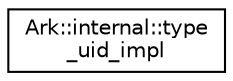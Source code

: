 digraph "Graphical Class Hierarchy"
{
 // INTERACTIVE_SVG=YES
 // LATEX_PDF_SIZE
  edge [fontname="Helvetica",fontsize="10",labelfontname="Helvetica",labelfontsize="10"];
  node [fontname="Helvetica",fontsize="10",shape=record];
  rankdir="LR";
  Node0 [label="Ark::internal::type\l_uid_impl",height=0.2,width=0.4,color="black", fillcolor="white", style="filled",URL="$d3/d7a/structArk_1_1internal_1_1type__uid__impl.html",tooltip=" "];
}
